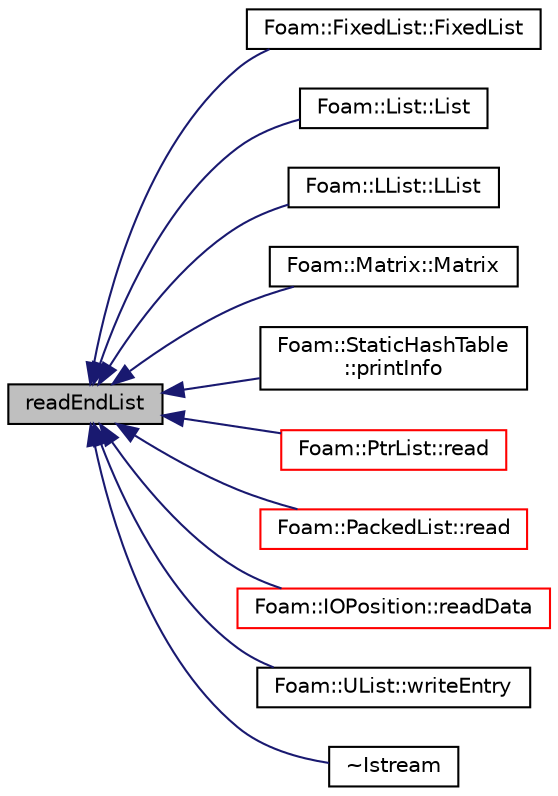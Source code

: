 digraph "readEndList"
{
  bgcolor="transparent";
  edge [fontname="Helvetica",fontsize="10",labelfontname="Helvetica",labelfontsize="10"];
  node [fontname="Helvetica",fontsize="10",shape=record];
  rankdir="LR";
  Node1 [label="readEndList",height=0.2,width=0.4,color="black", fillcolor="grey75", style="filled", fontcolor="black"];
  Node1 -> Node2 [dir="back",color="midnightblue",fontsize="10",style="solid",fontname="Helvetica"];
  Node2 [label="Foam::FixedList::FixedList",height=0.2,width=0.4,color="black",URL="$a00823.html#a96fc89cc5cd7ef81f0d49bfb25247021",tooltip="Construct from Istream. "];
  Node1 -> Node3 [dir="back",color="midnightblue",fontsize="10",style="solid",fontname="Helvetica"];
  Node3 [label="Foam::List::List",height=0.2,width=0.4,color="black",URL="$a01364.html#a14f9ee6bb196d1f585f55ea49dc15a0c",tooltip="Construct from Istream. "];
  Node1 -> Node4 [dir="back",color="midnightblue",fontsize="10",style="solid",fontname="Helvetica"];
  Node4 [label="Foam::LList::LList",height=0.2,width=0.4,color="black",URL="$a01371.html#aa632aa973f33404a158c0481ead8a78b",tooltip="Construct from Istream. "];
  Node1 -> Node5 [dir="back",color="midnightblue",fontsize="10",style="solid",fontname="Helvetica"];
  Node5 [label="Foam::Matrix::Matrix",height=0.2,width=0.4,color="black",URL="$a01438.html#aa92976d4353b6683c4f4b1b50a536502",tooltip="Construct from Istream. "];
  Node1 -> Node6 [dir="back",color="midnightblue",fontsize="10",style="solid",fontname="Helvetica"];
  Node6 [label="Foam::StaticHashTable\l::printInfo",height=0.2,width=0.4,color="black",URL="$a02442.html#aa83f51c128dc4622568ef2cf81ded527",tooltip="Print information. "];
  Node1 -> Node7 [dir="back",color="midnightblue",fontsize="10",style="solid",fontname="Helvetica"];
  Node7 [label="Foam::PtrList::read",height=0.2,width=0.4,color="red",URL="$a02033.html#a13f28f6f50da188010f20f60b92f4f39",tooltip="Read from Istream using given Istream constructor class. "];
  Node1 -> Node8 [dir="back",color="midnightblue",fontsize="10",style="solid",fontname="Helvetica"];
  Node8 [label="Foam::PackedList::read",height=0.2,width=0.4,color="red",URL="$a01757.html#a223c472410515286cf5050b0b7b37396",tooltip="Clear list and read from stream. "];
  Node1 -> Node9 [dir="back",color="midnightblue",fontsize="10",style="solid",fontname="Helvetica"];
  Node9 [label="Foam::IOPosition::readData",height=0.2,width=0.4,color="red",URL="$a01183.html#af01264cee7588de77f4021f7c9322549"];
  Node1 -> Node10 [dir="back",color="midnightblue",fontsize="10",style="solid",fontname="Helvetica"];
  Node10 [label="Foam::UList::writeEntry",height=0.2,width=0.4,color="black",URL="$a02735.html#a7bd1878bce81bf4174dea56840d4a007",tooltip="Write the UList as a dictionary entry with keyword. "];
  Node1 -> Node11 [dir="back",color="midnightblue",fontsize="10",style="solid",fontname="Helvetica"];
  Node11 [label="~Istream",height=0.2,width=0.4,color="black",URL="$a01199.html#a226136d8d835f90dbae0127398f6dbc1",tooltip="Destructor. "];
}
